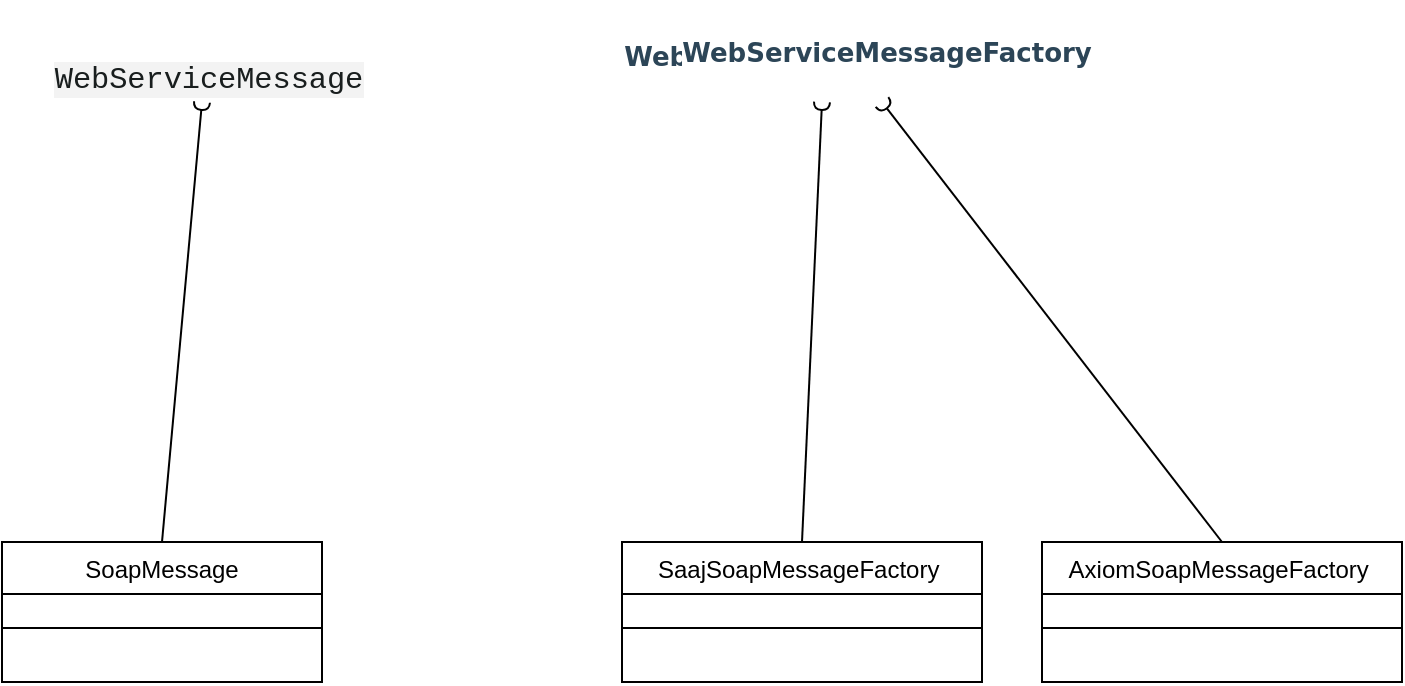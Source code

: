 <mxfile version="24.3.0" type="device">
  <diagram id="C5RBs43oDa-KdzZeNtuy" name="Page-1">
    <mxGraphModel dx="1179" dy="548" grid="1" gridSize="10" guides="1" tooltips="1" connect="1" arrows="1" fold="1" page="1" pageScale="1" pageWidth="827" pageHeight="1169" math="0" shadow="0">
      <root>
        <mxCell id="WIyWlLk6GJQsqaUBKTNV-0" />
        <mxCell id="WIyWlLk6GJQsqaUBKTNV-1" parent="WIyWlLk6GJQsqaUBKTNV-0" />
        <mxCell id="zkfFHV4jXpPFQw0GAbJ--6" value="SoapMessage" style="swimlane;fontStyle=0;align=center;verticalAlign=top;childLayout=stackLayout;horizontal=1;startSize=26;horizontalStack=0;resizeParent=1;resizeLast=0;collapsible=1;marginBottom=0;rounded=0;shadow=0;strokeWidth=1;" parent="WIyWlLk6GJQsqaUBKTNV-1" vertex="1">
          <mxGeometry x="220" y="350" width="160" height="70" as="geometry">
            <mxRectangle x="130" y="380" width="160" height="26" as="alternateBounds" />
          </mxGeometry>
        </mxCell>
        <mxCell id="zkfFHV4jXpPFQw0GAbJ--9" value="" style="line;html=1;strokeWidth=1;align=left;verticalAlign=middle;spacingTop=-1;spacingLeft=3;spacingRight=3;rotatable=0;labelPosition=right;points=[];portConstraint=eastwest;" parent="zkfFHV4jXpPFQw0GAbJ--6" vertex="1">
          <mxGeometry y="26" width="160" height="34" as="geometry" />
        </mxCell>
        <mxCell id="gisFC39dE0dSxw7JNgL_-0" value="&lt;span style=&quot;color: rgb(25, 30, 30); font-family: SFMono-Regular, Consolas, &amp;quot;Liberation Mono&amp;quot;, Menlo, monospace; font-size: 15.2px; letter-spacing: -0.044px; text-align: start; text-wrap: wrap; background-color: rgba(27, 31, 35, 0.05);&quot;&gt;WebServiceMessage&lt;/span&gt;" style="html=1;verticalAlign=bottom;labelBackgroundColor=none;startArrow=halfCircle;startFill=0;startSize=2;endArrow=none;rounded=0;entryX=0.5;entryY=0;entryDx=0;entryDy=0;" edge="1" parent="WIyWlLk6GJQsqaUBKTNV-1" target="zkfFHV4jXpPFQw0GAbJ--6">
          <mxGeometry x="-1" y="3" relative="1" as="geometry">
            <mxPoint x="320" y="130" as="sourcePoint" />
            <mxPoint x="510" y="270" as="targetPoint" />
          </mxGeometry>
        </mxCell>
        <mxCell id="gisFC39dE0dSxw7JNgL_-1" value="SaajSoapMessageFactory " style="swimlane;fontStyle=0;align=center;verticalAlign=top;childLayout=stackLayout;horizontal=1;startSize=26;horizontalStack=0;resizeParent=1;resizeLast=0;collapsible=1;marginBottom=0;rounded=0;shadow=0;strokeWidth=1;" vertex="1" parent="WIyWlLk6GJQsqaUBKTNV-1">
          <mxGeometry x="530" y="350" width="180" height="70" as="geometry">
            <mxRectangle x="530" y="350" width="160" height="26" as="alternateBounds" />
          </mxGeometry>
        </mxCell>
        <mxCell id="gisFC39dE0dSxw7JNgL_-2" value="" style="line;html=1;strokeWidth=1;align=left;verticalAlign=middle;spacingTop=-1;spacingLeft=3;spacingRight=3;rotatable=0;labelPosition=right;points=[];portConstraint=eastwest;" vertex="1" parent="gisFC39dE0dSxw7JNgL_-1">
          <mxGeometry y="26" width="180" height="34" as="geometry" />
        </mxCell>
        <mxCell id="gisFC39dE0dSxw7JNgL_-3" value="&lt;h1 style=&quot;color: rgb(44, 69, 87); margin: 10px 0px; font-family: &amp;quot;dejavu sans&amp;quot;, Arial, Helvetica, sans-serif; text-align: start; text-wrap: wrap; background-color: rgb(255, 255, 255);&quot; class=&quot;title&quot; title=&quot;Interface WebServiceMessageFactory&quot;&gt;&lt;font style=&quot;font-size: 13px;&quot;&gt;WebServiceMessageFactory&lt;/font&gt;&lt;/h1&gt;" style="html=1;verticalAlign=bottom;labelBackgroundColor=none;startArrow=halfCircle;startFill=0;startSize=2;endArrow=none;rounded=0;entryX=0.5;entryY=0;entryDx=0;entryDy=0;" edge="1" parent="WIyWlLk6GJQsqaUBKTNV-1" target="gisFC39dE0dSxw7JNgL_-1">
          <mxGeometry x="-1" y="3" relative="1" as="geometry">
            <mxPoint x="630" y="130" as="sourcePoint" />
            <mxPoint x="820" y="270" as="targetPoint" />
          </mxGeometry>
        </mxCell>
        <mxCell id="gisFC39dE0dSxw7JNgL_-4" value="AxiomSoapMessageFactory " style="swimlane;fontStyle=0;align=center;verticalAlign=top;childLayout=stackLayout;horizontal=1;startSize=26;horizontalStack=0;resizeParent=1;resizeLast=0;collapsible=1;marginBottom=0;rounded=0;shadow=0;strokeWidth=1;" vertex="1" parent="WIyWlLk6GJQsqaUBKTNV-1">
          <mxGeometry x="740" y="350" width="180" height="70" as="geometry">
            <mxRectangle x="530" y="350" width="160" height="26" as="alternateBounds" />
          </mxGeometry>
        </mxCell>
        <mxCell id="gisFC39dE0dSxw7JNgL_-5" value="" style="line;html=1;strokeWidth=1;align=left;verticalAlign=middle;spacingTop=-1;spacingLeft=3;spacingRight=3;rotatable=0;labelPosition=right;points=[];portConstraint=eastwest;" vertex="1" parent="gisFC39dE0dSxw7JNgL_-4">
          <mxGeometry y="26" width="180" height="34" as="geometry" />
        </mxCell>
        <mxCell id="gisFC39dE0dSxw7JNgL_-6" value="&lt;h1 style=&quot;color: rgb(44, 69, 87); margin: 10px 0px; font-family: &amp;quot;dejavu sans&amp;quot;, Arial, Helvetica, sans-serif; text-align: start; text-wrap: wrap; background-color: rgb(255, 255, 255);&quot; class=&quot;title&quot; title=&quot;Interface WebServiceMessageFactory&quot;&gt;&lt;font style=&quot;font-size: 13px;&quot;&gt;WebServiceMessageFactory&lt;/font&gt;&lt;/h1&gt;" style="html=1;verticalAlign=bottom;labelBackgroundColor=none;startArrow=halfCircle;startFill=0;startSize=2;endArrow=none;rounded=0;entryX=0.5;entryY=0;entryDx=0;entryDy=0;" edge="1" parent="WIyWlLk6GJQsqaUBKTNV-1" target="gisFC39dE0dSxw7JNgL_-4">
          <mxGeometry x="-1" y="3" relative="1" as="geometry">
            <mxPoint x="660" y="130" as="sourcePoint" />
            <mxPoint x="630" y="360" as="targetPoint" />
          </mxGeometry>
        </mxCell>
      </root>
    </mxGraphModel>
  </diagram>
</mxfile>
